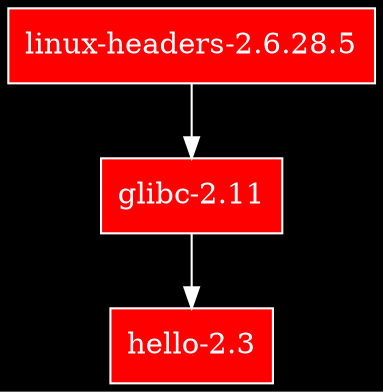 digraph G {
bgcolor = "#000000";
color = "#ffffff";
"/nix/store/ksaxbhsnwmyxilx5ha8k704cp2iabh0y-hello-2.3" [label = "hello-2.3", shape = box, style = filled, color = "white", fillcolor = "#ff0000", fontcolor = "white"];
"/nix/store/s88vdfglm94x7jn0vqm24pqhq460s0c7-glibc-2.11" -> "/nix/store/ksaxbhsnwmyxilx5ha8k704cp2iabh0y-hello-2.3" [color = "white"];
"/nix/store/s88vdfglm94x7jn0vqm24pqhq460s0c7-glibc-2.11" [label = "glibc-2.11", shape = box, style = filled, color = "white", fillcolor = "#ff0000", fontcolor = "white"];
"/nix/store/k92sh6x9gp9j7ncndak0xs3hn8g43daq-linux-headers-2.6.28.5" -> "/nix/store/s88vdfglm94x7jn0vqm24pqhq460s0c7-glibc-2.11" [color = "white"];
"/nix/store/k92sh6x9gp9j7ncndak0xs3hn8g43daq-linux-headers-2.6.28.5" [label = "linux-headers-2.6.28.5", shape = box, style = filled, fillcolor = "#ff0000", color = "white", fontcolor = "white"];
}
